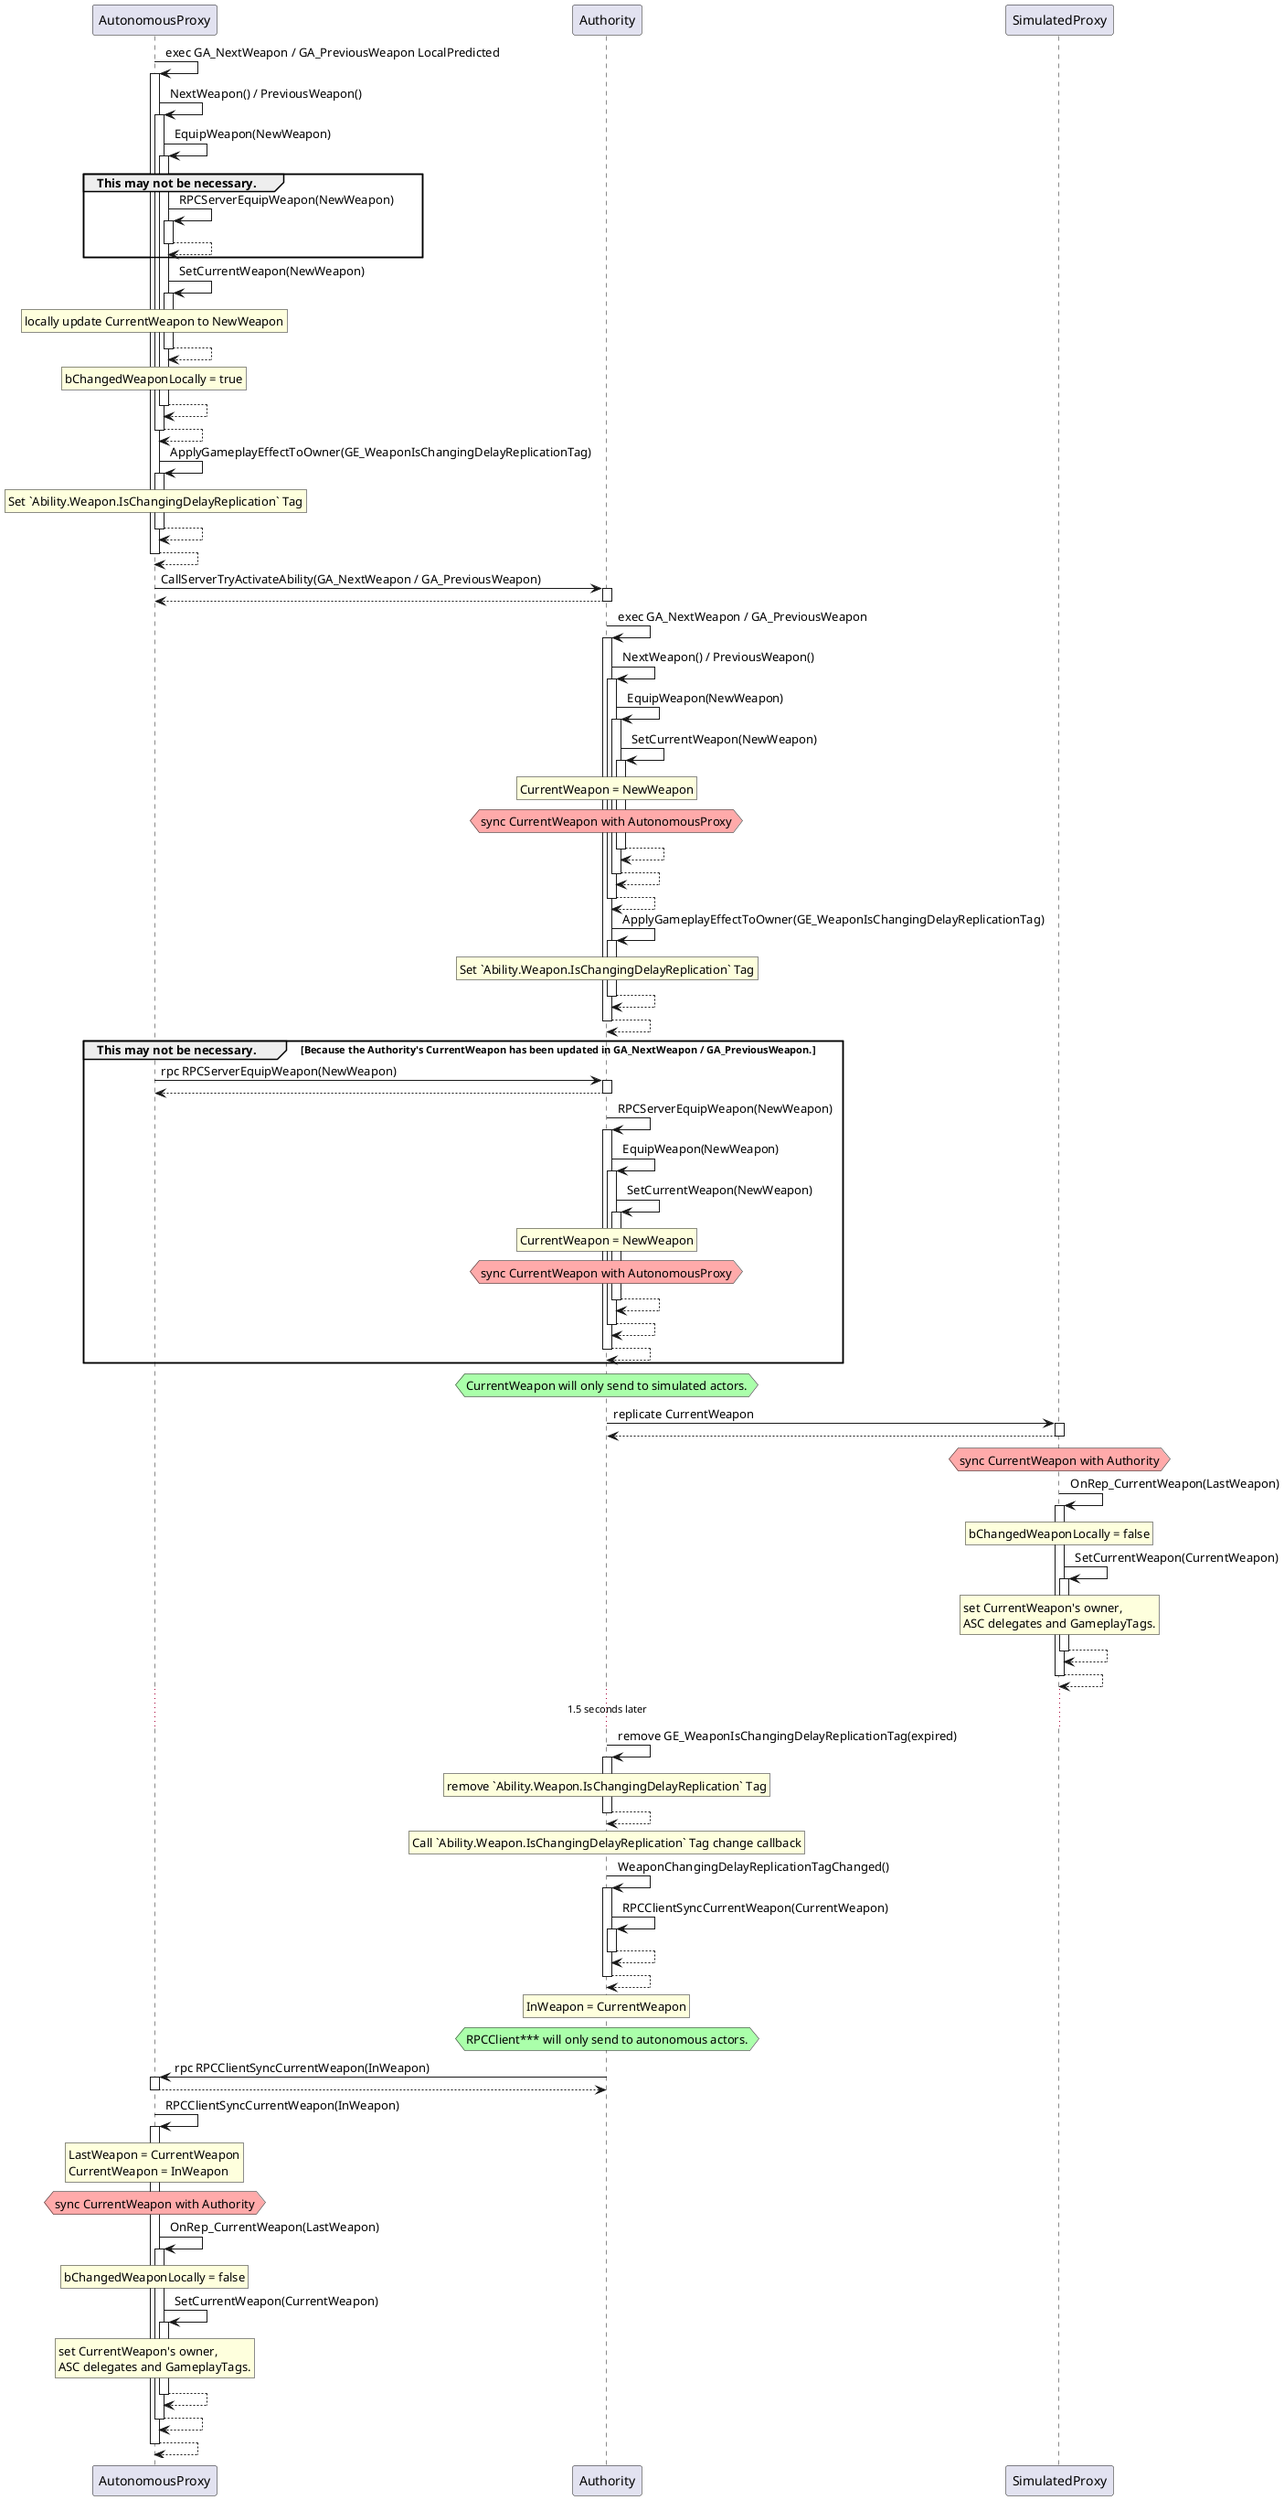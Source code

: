 /'
CurrentWeapon の変更
'/
@startuml CurrentWeapon-Change
autoactivate on
AutonomousProxy -> AutonomousProxy: exec GA_NextWeapon / GA_PreviousWeapon LocalPredicted
	AutonomousProxy -> AutonomousProxy: NextWeapon() / PreviousWeapon()
		AutonomousProxy -> AutonomousProxy: EquipWeapon(NewWeapon)
			group This may not be necessary.
				AutonomousProxy -> AutonomousProxy: RPCServerEquipWeapon(NewWeapon)
				return
			end
			AutonomousProxy -> AutonomousProxy: SetCurrentWeapon(NewWeapon)
				rnote over AutonomousProxy: locally update CurrentWeapon to NewWeapon
			return
		rnote over AutonomousProxy: bChangedWeaponLocally = true
		return
	return
	AutonomousProxy -> AutonomousProxy: ApplyGameplayEffectToOwner(GE_WeaponIsChangingDelayReplicationTag)
		rnote over AutonomousProxy: Set `Ability.Weapon.IsChangingDelayReplication` Tag
	return
return

AutonomousProxy -> Authority: CallServerTryActivateAbility(GA_NextWeapon / GA_PreviousWeapon)
return
Authority -> Authority: exec GA_NextWeapon / GA_PreviousWeapon
	Authority -> Authority: NextWeapon() / PreviousWeapon()
		Authority -> Authority: EquipWeapon(NewWeapon)
			Authority -> Authority: SetCurrentWeapon(NewWeapon)
				rnote over Authority: CurrentWeapon = NewWeapon
				hnote over Authority #FFAAAA: sync CurrentWeapon with AutonomousProxy
			return
		return
	return
	Authority -> Authority: ApplyGameplayEffectToOwner(GE_WeaponIsChangingDelayReplicationTag)
		rnote over Authority: Set `Ability.Weapon.IsChangingDelayReplication` Tag
	return
return

group This may not be necessary. [Because the Authority's CurrentWeapon has been updated in GA_NextWeapon / GA_PreviousWeapon.]
	AutonomousProxy -> Authority: rpc RPCServerEquipWeapon(NewWeapon)
	return
	Authority -> Authority: RPCServerEquipWeapon(NewWeapon)
		Authority -> Authority: EquipWeapon(NewWeapon)
			Authority -> Authority: SetCurrentWeapon(NewWeapon)
				rnote over Authority: CurrentWeapon = NewWeapon
				hnote over Authority #FFAAAA: sync CurrentWeapon with AutonomousProxy
			return
		return
	return
end

hnote over Authority #AAFFAA: CurrentWeapon will only send to simulated actors.

Authority -> SimulatedProxy: replicate CurrentWeapon
return
hnote over SimulatedProxy #FFAAAA: sync CurrentWeapon with Authority
SimulatedProxy -> SimulatedProxy: OnRep_CurrentWeapon(LastWeapon)
	rnote over SimulatedProxy: bChangedWeaponLocally = false
	SimulatedProxy -> SimulatedProxy: SetCurrentWeapon(CurrentWeapon)
		rnote over SimulatedProxy: set CurrentWeapon's owner,\nASC delegates and GameplayTags.
	return
return

... 1.5 seconds later ...

Authority -> Authority: remove GE_WeaponIsChangingDelayReplicationTag(expired)
	rnote over Authority: remove `Ability.Weapon.IsChangingDelayReplication` Tag
return
rnote over Authority: Call `Ability.Weapon.IsChangingDelayReplication` Tag change callback
Authority -> Authority: WeaponChangingDelayReplicationTagChanged()
	Authority -> Authority: RPCClientSyncCurrentWeapon(CurrentWeapon)
	return
return

rnote over Authority: InWeapon = CurrentWeapon
hnote over Authority #AAFFAA: RPCClient*** will only send to autonomous actors.
Authority -> AutonomousProxy: rpc RPCClientSyncCurrentWeapon(InWeapon)
return

AutonomousProxy -> AutonomousProxy: RPCClientSyncCurrentWeapon(InWeapon)
	rnote over AutonomousProxy: LastWeapon = CurrentWeapon\nCurrentWeapon = InWeapon
	hnote over AutonomousProxy #FFAAAA: sync CurrentWeapon with Authority
	AutonomousProxy -> AutonomousProxy: OnRep_CurrentWeapon(LastWeapon)
		rnote over AutonomousProxy: bChangedWeaponLocally = false
		AutonomousProxy -> AutonomousProxy: SetCurrentWeapon(CurrentWeapon)
			rnote over AutonomousProxy: set CurrentWeapon's owner,\nASC delegates and GameplayTags.
		return
	return
return

@enduml
